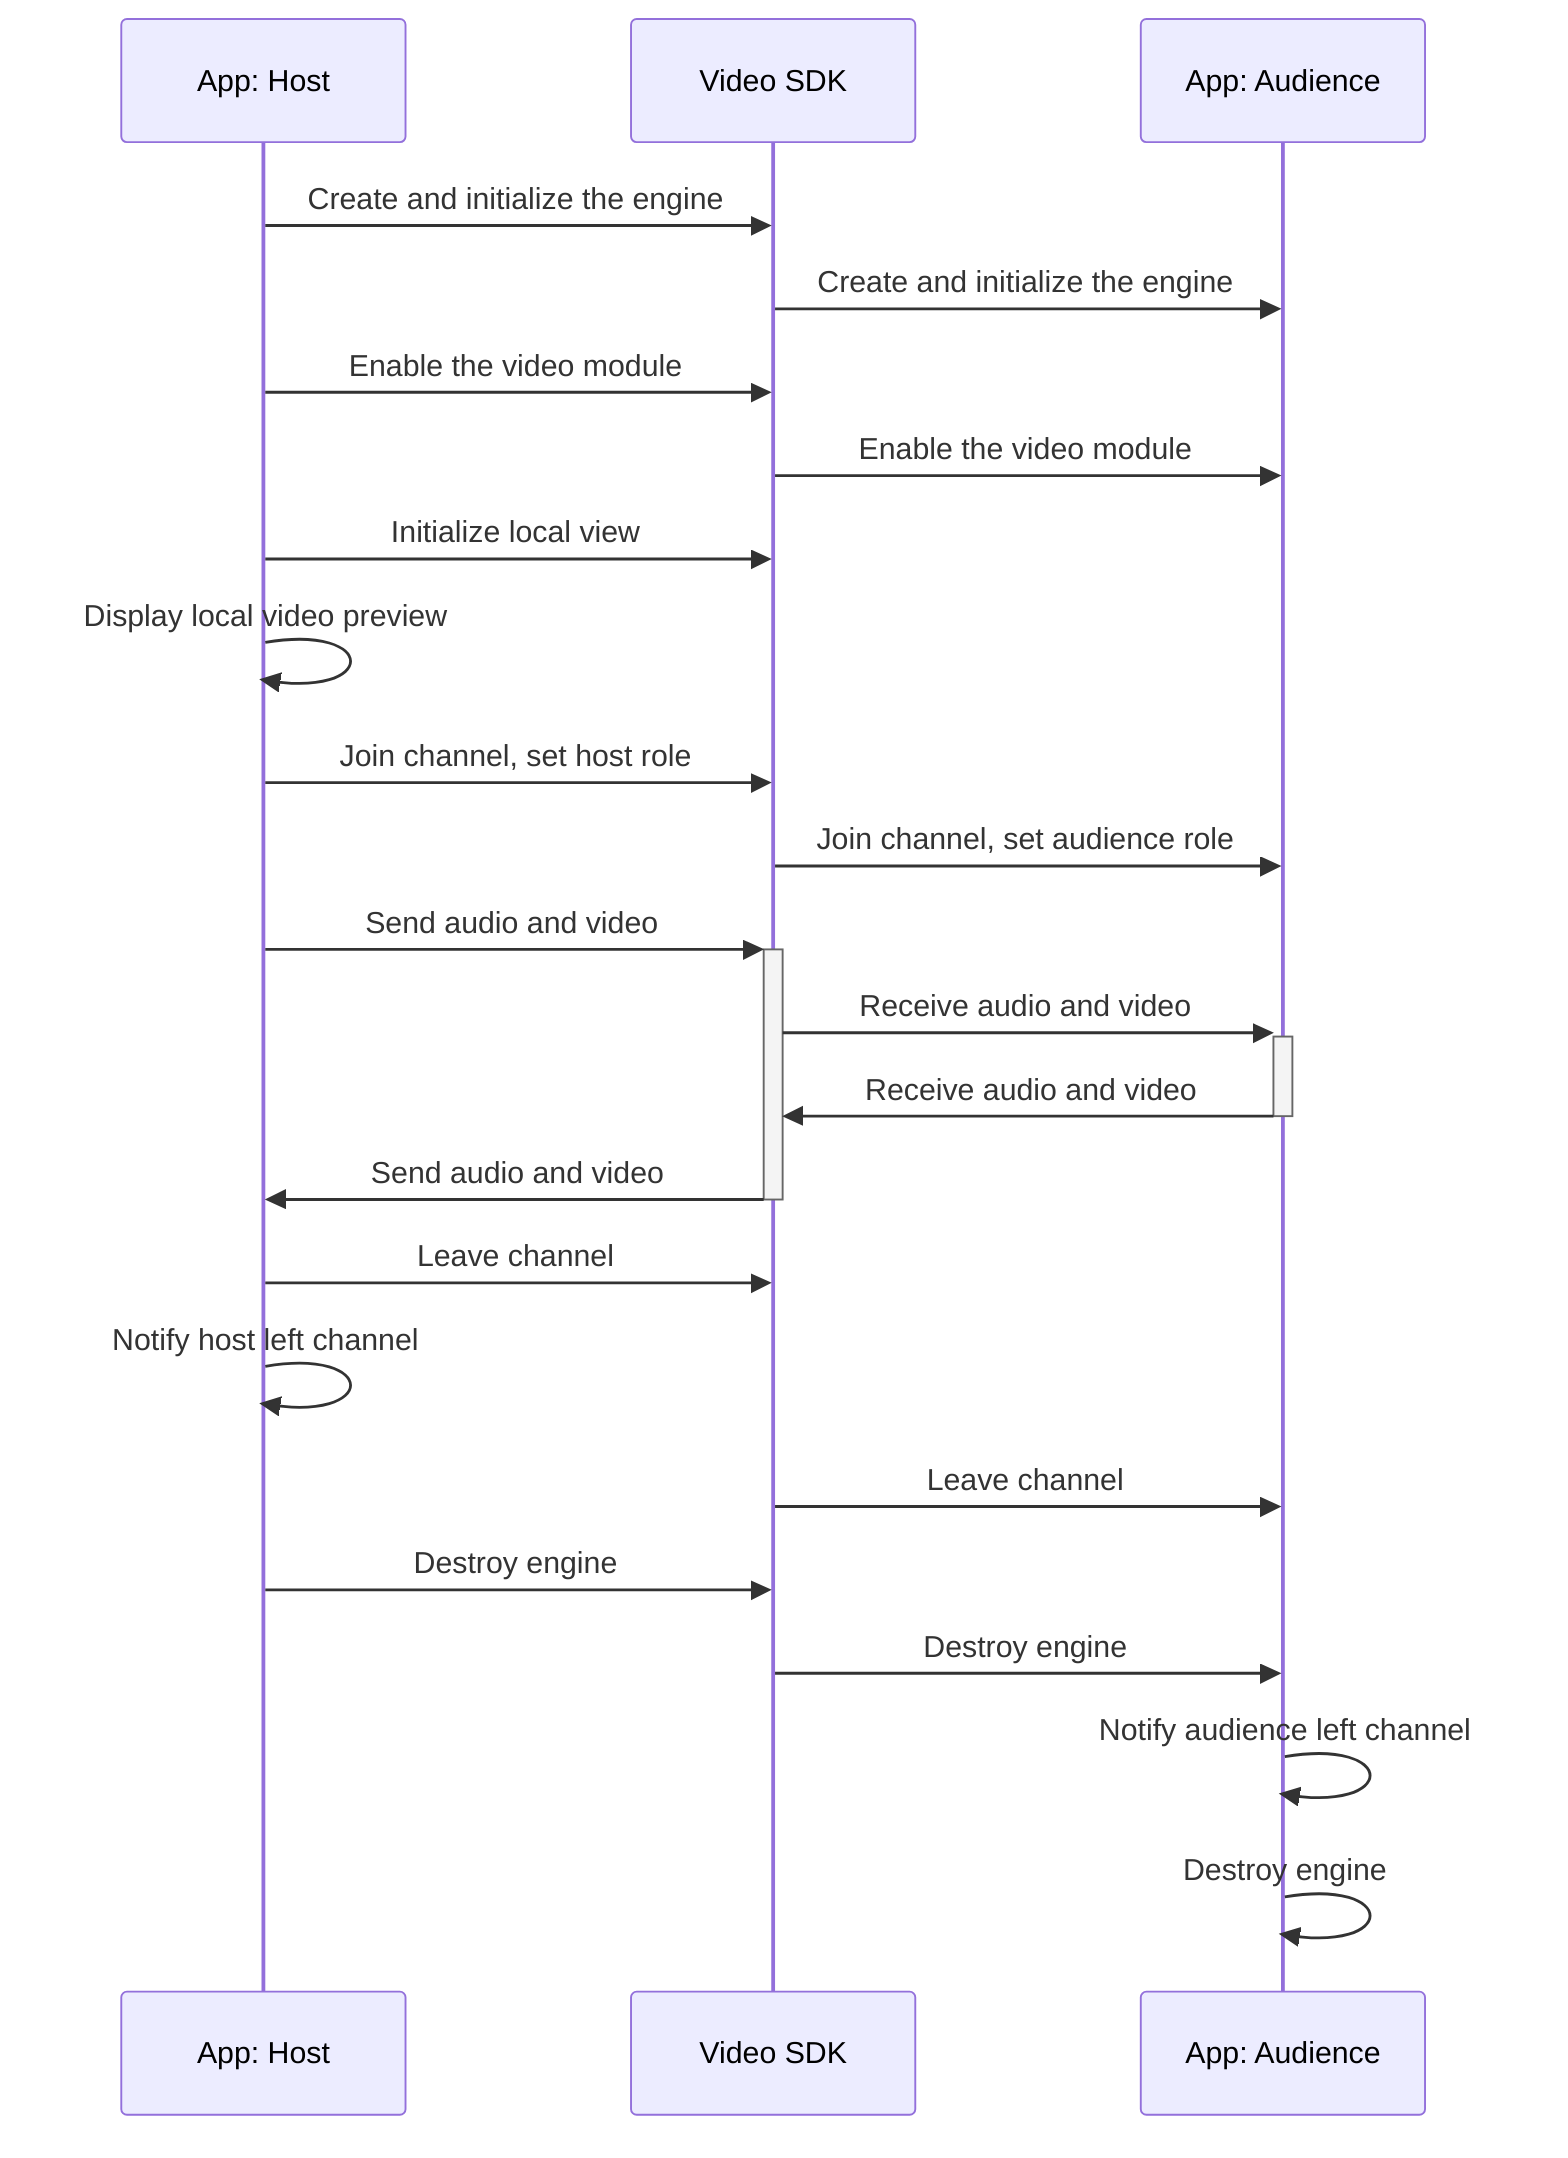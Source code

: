 sequenceDiagram
    participant AppHost as App: Host
    participant VideoSDK as Video SDK
    participant AppAudience as App: Audience

    AppHost->>VideoSDK: Create and initialize the engine
    VideoSDK->>AppAudience: Create and initialize the engine

    AppHost->>VideoSDK: Enable the video module
    VideoSDK->>AppAudience: Enable the video module

    AppHost->>VideoSDK: Initialize local view
    AppHost->>AppHost: Display local video preview

    AppHost->>VideoSDK: Join channel, set host role
    VideoSDK->>AppAudience: Join channel, set audience role

    AppHost->>+VideoSDK: Send audio and video
    VideoSDK->>+AppAudience: Receive audio and video

    AppAudience->>-VideoSDK: Receive audio and video
    VideoSDK->>-AppHost: Send audio and video

    AppHost->>VideoSDK: Leave channel
    AppHost->>AppHost: Notify host left channel
    VideoSDK->>AppAudience: Leave channel

    AppHost->>VideoSDK: Destroy engine
    VideoSDK->>AppAudience: Destroy engine
    AppAudience->>AppAudience: Notify audience left channel
    AppAudience->>AppAudience: Destroy engine